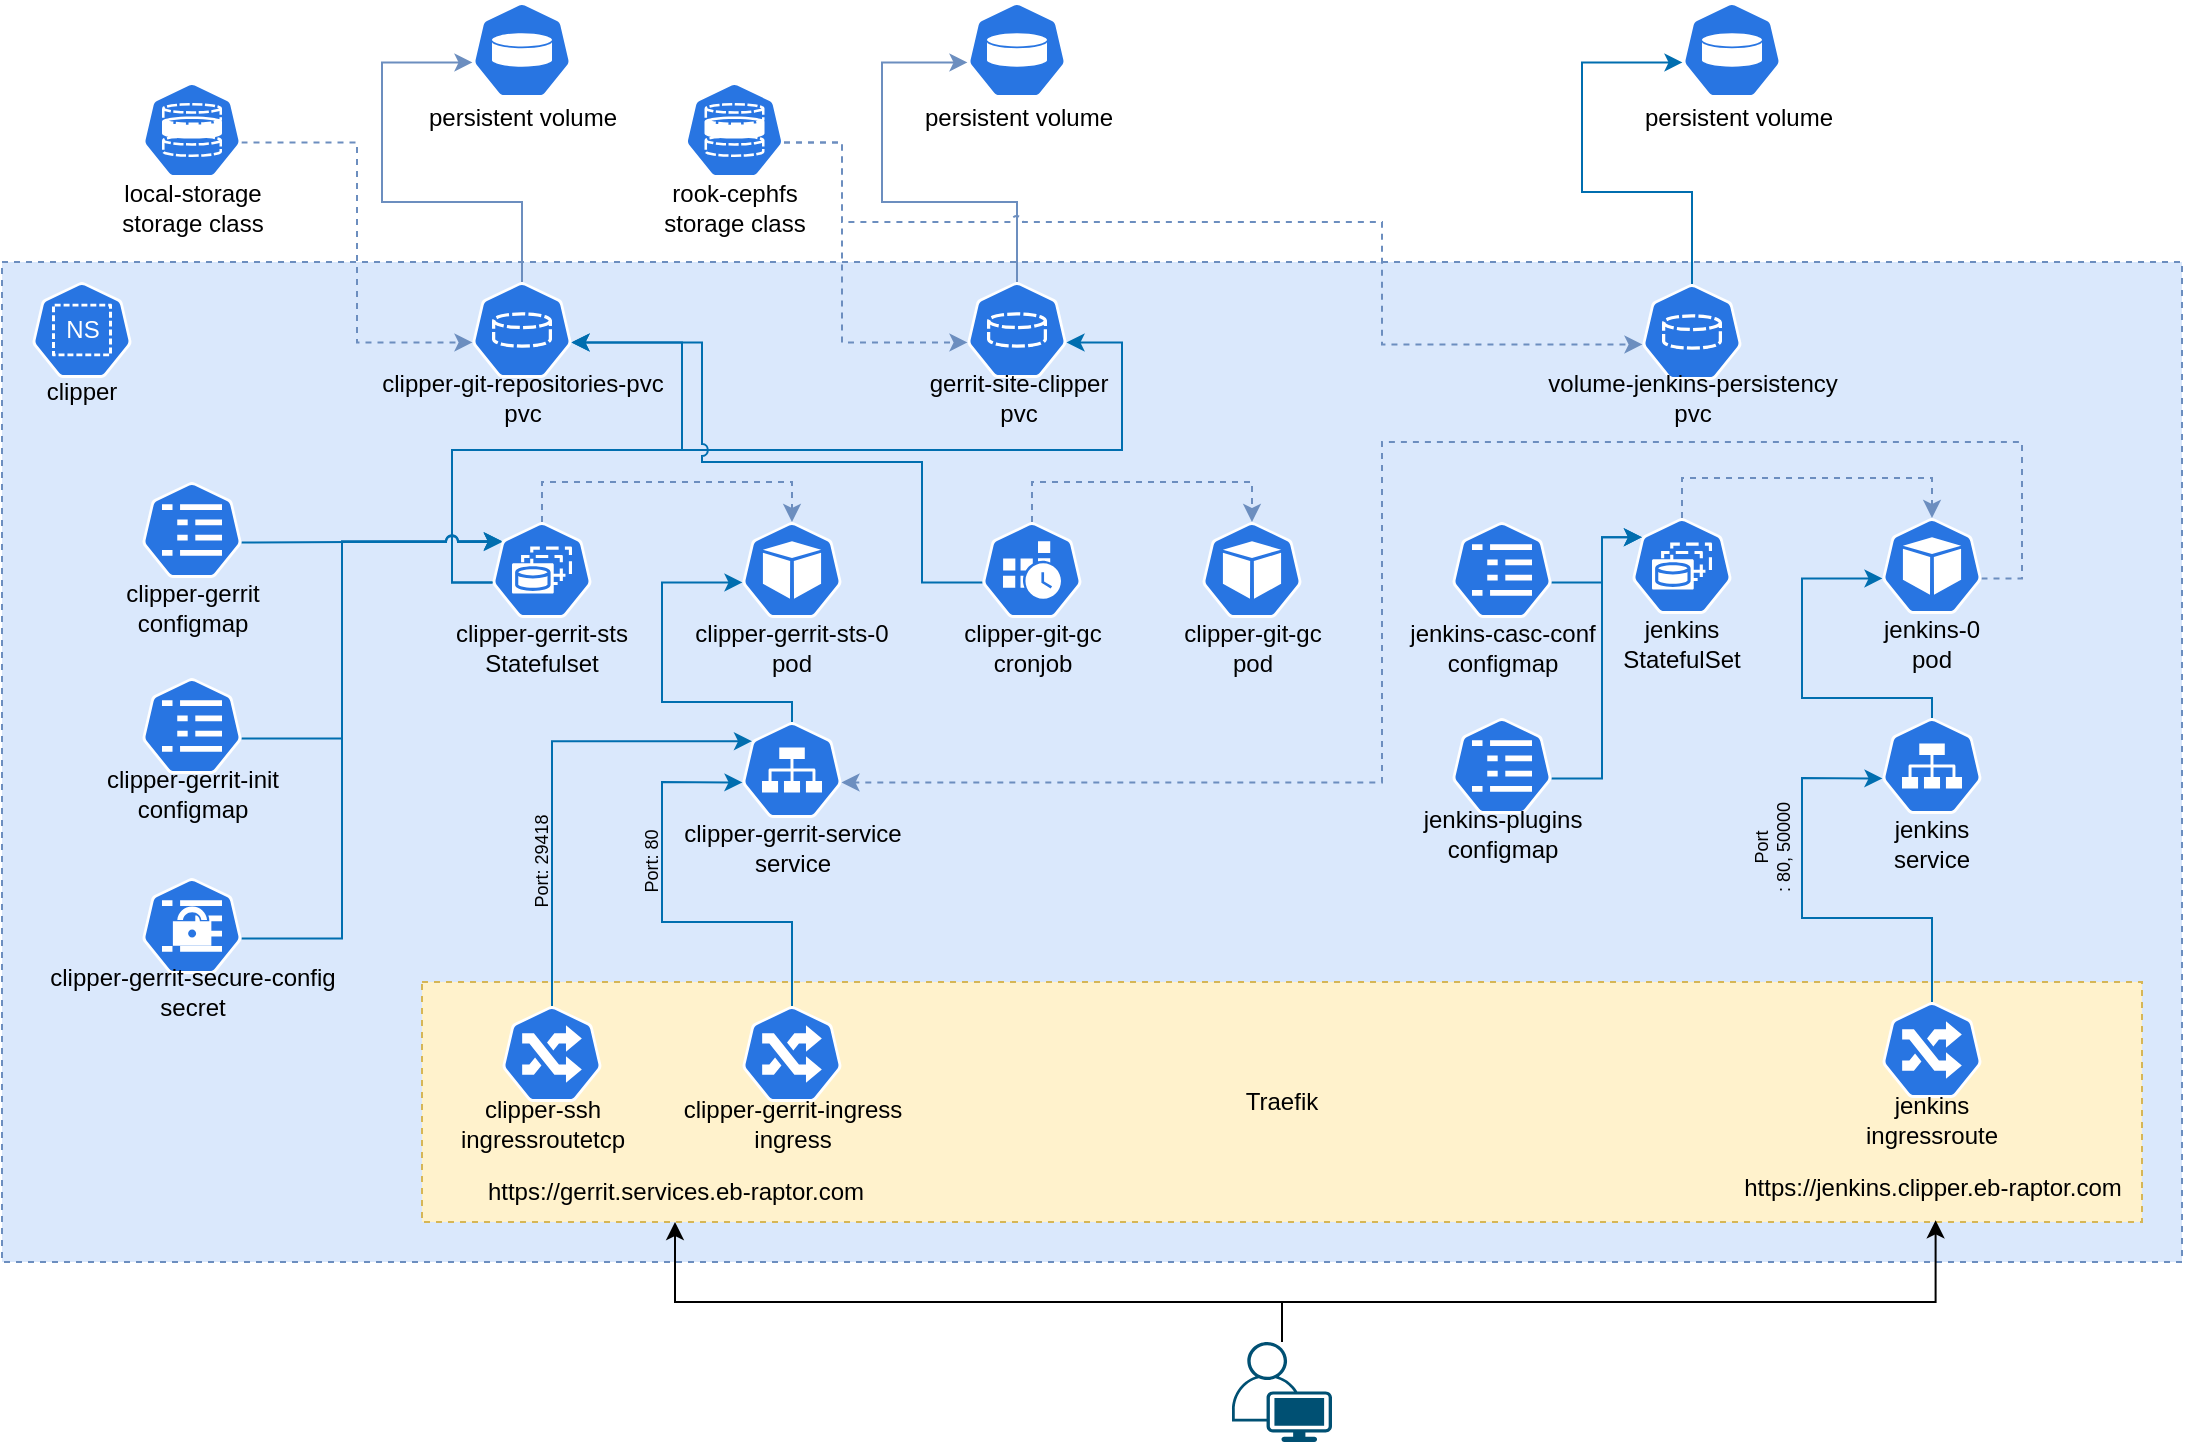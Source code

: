 <mxfile version="17.4.6" type="github">
  <diagram id="Ht1M8jgEwFfnCIfOTk4-" name="Page-1">
    <mxGraphModel dx="1718" dy="935" grid="1" gridSize="10" guides="1" tooltips="1" connect="1" arrows="1" fold="1" page="1" pageScale="1" pageWidth="1169" pageHeight="827" math="0" shadow="0">
      <root>
        <mxCell id="0" />
        <mxCell id="1" parent="0" />
        <mxCell id="Z6v5LxoLlZtQmqDHIeDU-142" value="" style="rounded=0;whiteSpace=wrap;html=1;dashed=1;fontSize=12;fillColor=#dae8fc;strokeColor=#6c8ebf;" vertex="1" parent="1">
          <mxGeometry x="30" y="160" width="1090" height="500" as="geometry" />
        </mxCell>
        <mxCell id="Z6v5LxoLlZtQmqDHIeDU-82" value="Traefik" style="rounded=0;whiteSpace=wrap;html=1;dashed=1;fontSize=12;fillColor=#fff2cc;strokeColor=#d6b656;" vertex="1" parent="1">
          <mxGeometry x="240" y="520" width="860" height="120" as="geometry" />
        </mxCell>
        <mxCell id="Z6v5LxoLlZtQmqDHIeDU-10" value="" style="group" vertex="1" connectable="0" parent="1">
          <mxGeometry x="40" y="170" width="60" height="70" as="geometry" />
        </mxCell>
        <mxCell id="Z6v5LxoLlZtQmqDHIeDU-4" value="&lt;font color=&quot;#ffffff&quot;&gt;NS&lt;/font&gt;" style="sketch=0;html=1;dashed=0;whitespace=wrap;fillColor=#2875E2;strokeColor=#ffffff;points=[[0.005,0.63,0],[0.1,0.2,0],[0.9,0.2,0],[0.5,0,0],[0.995,0.63,0],[0.72,0.99,0],[0.5,1,0],[0.28,0.99,0]];shape=mxgraph.kubernetes.icon;prIcon=ns" vertex="1" parent="Z6v5LxoLlZtQmqDHIeDU-10">
          <mxGeometry x="5" width="50" height="48" as="geometry" />
        </mxCell>
        <mxCell id="Z6v5LxoLlZtQmqDHIeDU-9" value="clipper" style="text;html=1;strokeColor=none;fillColor=none;align=center;verticalAlign=middle;whiteSpace=wrap;rounded=0;" vertex="1" parent="Z6v5LxoLlZtQmqDHIeDU-10">
          <mxGeometry y="40" width="60" height="30" as="geometry" />
        </mxCell>
        <mxCell id="Z6v5LxoLlZtQmqDHIeDU-30" value="" style="group" vertex="1" connectable="0" parent="1">
          <mxGeometry x="270" y="290" width="115" height="69" as="geometry" />
        </mxCell>
        <mxCell id="Z6v5LxoLlZtQmqDHIeDU-27" value="" style="sketch=0;html=1;dashed=0;whitespace=wrap;fillColor=#2875E2;strokeColor=#ffffff;points=[[0.005,0.63,0],[0.1,0.2,0],[0.9,0.2,0],[0.5,0,0],[0.995,0.63,0],[0.72,0.99,0],[0.5,1,0],[0.28,0.99,0]];shape=mxgraph.kubernetes.icon;prIcon=sts;fontColor=#000000;" vertex="1" parent="Z6v5LxoLlZtQmqDHIeDU-30">
          <mxGeometry x="5" width="50" height="48" as="geometry" />
        </mxCell>
        <mxCell id="Z6v5LxoLlZtQmqDHIeDU-28" value="clipper-gerrit-sts&lt;br&gt;Statefulset" style="text;html=1;strokeColor=none;fillColor=none;align=center;verticalAlign=middle;whiteSpace=wrap;rounded=0;fontColor=#000000;" vertex="1" parent="Z6v5LxoLlZtQmqDHIeDU-30">
          <mxGeometry x="-15" y="48" width="90" height="30" as="geometry" />
        </mxCell>
        <mxCell id="Z6v5LxoLlZtQmqDHIeDU-32" style="edgeStyle=orthogonalEdgeStyle;rounded=0;orthogonalLoop=1;jettySize=auto;html=1;exitX=0.5;exitY=0;exitDx=0;exitDy=0;exitPerimeter=0;fontColor=#000000;entryX=0.5;entryY=0;entryDx=0;entryDy=0;entryPerimeter=0;strokeWidth=1;fillColor=#dae8fc;strokeColor=#6c8ebf;dashed=1;" edge="1" parent="1" source="Z6v5LxoLlZtQmqDHIeDU-27" target="Z6v5LxoLlZtQmqDHIeDU-24">
          <mxGeometry relative="1" as="geometry" />
        </mxCell>
        <mxCell id="Z6v5LxoLlZtQmqDHIeDU-44" value="clipper-gerrit-service&lt;br&gt;service" style="text;html=1;strokeColor=none;fillColor=none;align=center;verticalAlign=middle;whiteSpace=wrap;rounded=0;fontColor=#000000;" vertex="1" parent="1">
          <mxGeometry x="362.5" y="438" width="125" height="30" as="geometry" />
        </mxCell>
        <mxCell id="Z6v5LxoLlZtQmqDHIeDU-45" value="" style="sketch=0;html=1;dashed=0;whitespace=wrap;fillColor=#2875E2;strokeColor=#ffffff;points=[[0.005,0.63,0],[0.1,0.2,0],[0.9,0.2,0],[0.5,0,0],[0.995,0.63,0],[0.72,0.99,0],[0.5,1,0],[0.28,0.99,0]];shape=mxgraph.kubernetes.icon;prIcon=ing;fontColor=#000000;" vertex="1" parent="1">
          <mxGeometry x="400" y="532" width="50" height="48" as="geometry" />
        </mxCell>
        <mxCell id="Z6v5LxoLlZtQmqDHIeDU-50" style="edgeStyle=orthogonalEdgeStyle;rounded=0;orthogonalLoop=1;jettySize=auto;html=1;exitX=0.5;exitY=0;exitDx=0;exitDy=0;exitPerimeter=0;entryX=0.005;entryY=0.63;entryDx=0;entryDy=0;entryPerimeter=0;fontColor=#000000;strokeWidth=1;fillColor=#1ba1e2;strokeColor=#006EAF;" edge="1" parent="1" source="Z6v5LxoLlZtQmqDHIeDU-46" target="Z6v5LxoLlZtQmqDHIeDU-24">
          <mxGeometry relative="1" as="geometry">
            <Array as="points">
              <mxPoint x="425" y="380" />
              <mxPoint x="360" y="380" />
              <mxPoint x="360" y="320" />
            </Array>
          </mxGeometry>
        </mxCell>
        <mxCell id="Z6v5LxoLlZtQmqDHIeDU-46" value="" style="sketch=0;html=1;dashed=0;whitespace=wrap;fillColor=#2875E2;strokeColor=#ffffff;points=[[0.005,0.63,0],[0.1,0.2,0],[0.9,0.2,0],[0.5,0,0],[0.995,0.63,0],[0.72,0.99,0],[0.5,1,0],[0.28,0.99,0]];shape=mxgraph.kubernetes.icon;prIcon=svc;fontColor=#000000;" vertex="1" parent="1">
          <mxGeometry x="400" y="390" width="50" height="48" as="geometry" />
        </mxCell>
        <mxCell id="Z6v5LxoLlZtQmqDHIeDU-24" value="" style="sketch=0;html=1;dashed=0;whitespace=wrap;fillColor=#2875E2;strokeColor=#ffffff;points=[[0.005,0.63,0],[0.1,0.2,0],[0.9,0.2,0],[0.5,0,0],[0.995,0.63,0],[0.72,0.99,0],[0.5,1,0],[0.28,0.99,0]];shape=mxgraph.kubernetes.icon;prIcon=pod;fontColor=#000000;" vertex="1" parent="1">
          <mxGeometry x="400" y="290" width="50" height="48" as="geometry" />
        </mxCell>
        <mxCell id="Z6v5LxoLlZtQmqDHIeDU-25" value="clipper-gerrit-sts-0&lt;br&gt;pod" style="text;html=1;strokeColor=none;fillColor=none;align=center;verticalAlign=middle;whiteSpace=wrap;rounded=0;fontColor=#000000;" vertex="1" parent="1">
          <mxGeometry x="371.25" y="338" width="107.5" height="30" as="geometry" />
        </mxCell>
        <mxCell id="Z6v5LxoLlZtQmqDHIeDU-48" value="clipper-gerrit-ingress&lt;br&gt;ingress" style="text;html=1;strokeColor=none;fillColor=none;align=center;verticalAlign=middle;whiteSpace=wrap;rounded=0;fontColor=#000000;" vertex="1" parent="1">
          <mxGeometry x="367.5" y="576" width="115" height="30" as="geometry" />
        </mxCell>
        <mxCell id="Z6v5LxoLlZtQmqDHIeDU-49" value="" style="endArrow=classic;html=1;rounded=0;fontColor=#000000;strokeWidth=1;exitX=0.5;exitY=0;exitDx=0;exitDy=0;exitPerimeter=0;entryX=0.005;entryY=0.63;entryDx=0;entryDy=0;entryPerimeter=0;fillColor=#1ba1e2;strokeColor=#006EAF;" edge="1" parent="1" source="Z6v5LxoLlZtQmqDHIeDU-45" target="Z6v5LxoLlZtQmqDHIeDU-46">
          <mxGeometry width="50" height="50" relative="1" as="geometry">
            <mxPoint x="490" y="570" as="sourcePoint" />
            <mxPoint x="540" y="520" as="targetPoint" />
            <Array as="points">
              <mxPoint x="425" y="490" />
              <mxPoint x="360" y="490" />
              <mxPoint x="360" y="420" />
            </Array>
          </mxGeometry>
        </mxCell>
        <mxCell id="Z6v5LxoLlZtQmqDHIeDU-51" value="" style="group" vertex="1" connectable="0" parent="1">
          <mxGeometry x="840" y="288" width="115" height="69" as="geometry" />
        </mxCell>
        <mxCell id="Z6v5LxoLlZtQmqDHIeDU-52" value="" style="sketch=0;html=1;dashed=0;whitespace=wrap;fillColor=#2875E2;strokeColor=#ffffff;points=[[0.005,0.63,0],[0.1,0.2,0],[0.9,0.2,0],[0.5,0,0],[0.995,0.63,0],[0.72,0.99,0],[0.5,1,0],[0.28,0.99,0]];shape=mxgraph.kubernetes.icon;prIcon=sts;fontColor=#000000;" vertex="1" parent="Z6v5LxoLlZtQmqDHIeDU-51">
          <mxGeometry x="5" width="50" height="48" as="geometry" />
        </mxCell>
        <mxCell id="Z6v5LxoLlZtQmqDHIeDU-53" value="jenkins&lt;br&gt;StatefulSet" style="text;html=1;strokeColor=none;fillColor=none;align=center;verticalAlign=middle;whiteSpace=wrap;rounded=0;fontColor=#000000;" vertex="1" parent="Z6v5LxoLlZtQmqDHIeDU-51">
          <mxGeometry y="48" width="60" height="30" as="geometry" />
        </mxCell>
        <mxCell id="Z6v5LxoLlZtQmqDHIeDU-54" style="edgeStyle=orthogonalEdgeStyle;rounded=0;orthogonalLoop=1;jettySize=auto;html=1;exitX=0.5;exitY=0;exitDx=0;exitDy=0;exitPerimeter=0;fontColor=#000000;entryX=0.5;entryY=0;entryDx=0;entryDy=0;entryPerimeter=0;strokeWidth=1;fillColor=#dae8fc;strokeColor=#6c8ebf;dashed=1;" edge="1" parent="1" source="Z6v5LxoLlZtQmqDHIeDU-52" target="Z6v5LxoLlZtQmqDHIeDU-59">
          <mxGeometry relative="1" as="geometry" />
        </mxCell>
        <mxCell id="Z6v5LxoLlZtQmqDHIeDU-55" value="jenkins&lt;br&gt;service" style="text;html=1;strokeColor=none;fillColor=none;align=center;verticalAlign=middle;whiteSpace=wrap;rounded=0;fontColor=#000000;" vertex="1" parent="1">
          <mxGeometry x="965" y="436" width="60" height="30" as="geometry" />
        </mxCell>
        <mxCell id="Z6v5LxoLlZtQmqDHIeDU-56" value="" style="sketch=0;html=1;dashed=0;whitespace=wrap;fillColor=#2875E2;strokeColor=#ffffff;points=[[0.005,0.63,0],[0.1,0.2,0],[0.9,0.2,0],[0.5,0,0],[0.995,0.63,0],[0.72,0.99,0],[0.5,1,0],[0.28,0.99,0]];shape=mxgraph.kubernetes.icon;prIcon=ing;fontColor=#000000;" vertex="1" parent="1">
          <mxGeometry x="970" y="530" width="50" height="48" as="geometry" />
        </mxCell>
        <mxCell id="Z6v5LxoLlZtQmqDHIeDU-57" style="edgeStyle=orthogonalEdgeStyle;rounded=0;orthogonalLoop=1;jettySize=auto;html=1;exitX=0.5;exitY=0;exitDx=0;exitDy=0;exitPerimeter=0;entryX=0.005;entryY=0.63;entryDx=0;entryDy=0;entryPerimeter=0;fontColor=#000000;strokeWidth=1;fillColor=#1ba1e2;strokeColor=#006EAF;" edge="1" parent="1" source="Z6v5LxoLlZtQmqDHIeDU-58" target="Z6v5LxoLlZtQmqDHIeDU-59">
          <mxGeometry relative="1" as="geometry">
            <Array as="points">
              <mxPoint x="995" y="378" />
              <mxPoint x="930" y="378" />
              <mxPoint x="930" y="318" />
            </Array>
          </mxGeometry>
        </mxCell>
        <mxCell id="Z6v5LxoLlZtQmqDHIeDU-58" value="" style="sketch=0;html=1;dashed=0;whitespace=wrap;fillColor=#2875E2;strokeColor=#ffffff;points=[[0.005,0.63,0],[0.1,0.2,0],[0.9,0.2,0],[0.5,0,0],[0.995,0.63,0],[0.72,0.99,0],[0.5,1,0],[0.28,0.99,0]];shape=mxgraph.kubernetes.icon;prIcon=svc;fontColor=#000000;" vertex="1" parent="1">
          <mxGeometry x="970" y="388" width="50" height="48" as="geometry" />
        </mxCell>
        <mxCell id="Z6v5LxoLlZtQmqDHIeDU-135" style="edgeStyle=orthogonalEdgeStyle;rounded=0;jumpStyle=arc;orthogonalLoop=1;jettySize=auto;html=1;exitX=0.995;exitY=0.63;exitDx=0;exitDy=0;exitPerimeter=0;entryX=0.995;entryY=0.63;entryDx=0;entryDy=0;entryPerimeter=0;dashed=1;fontSize=12;fontColor=#000000;strokeWidth=1;fillColor=#dae8fc;strokeColor=#6c8ebf;" edge="1" parent="1" source="Z6v5LxoLlZtQmqDHIeDU-59" target="Z6v5LxoLlZtQmqDHIeDU-46">
          <mxGeometry relative="1" as="geometry">
            <Array as="points">
              <mxPoint x="1040" y="318" />
              <mxPoint x="1040" y="250" />
              <mxPoint x="720" y="250" />
              <mxPoint x="720" y="420" />
            </Array>
          </mxGeometry>
        </mxCell>
        <mxCell id="Z6v5LxoLlZtQmqDHIeDU-59" value="" style="sketch=0;html=1;dashed=0;whitespace=wrap;fillColor=#2875E2;strokeColor=#ffffff;points=[[0.005,0.63,0],[0.1,0.2,0],[0.9,0.2,0],[0.5,0,0],[0.995,0.63,0],[0.72,0.99,0],[0.5,1,0],[0.28,0.99,0]];shape=mxgraph.kubernetes.icon;prIcon=pod;fontColor=#000000;" vertex="1" parent="1">
          <mxGeometry x="970" y="288" width="50" height="48" as="geometry" />
        </mxCell>
        <mxCell id="Z6v5LxoLlZtQmqDHIeDU-60" value="jenkins-0&lt;br&gt;pod" style="text;html=1;strokeColor=none;fillColor=none;align=center;verticalAlign=middle;whiteSpace=wrap;rounded=0;fontColor=#000000;" vertex="1" parent="1">
          <mxGeometry x="965" y="336" width="60" height="30" as="geometry" />
        </mxCell>
        <mxCell id="Z6v5LxoLlZtQmqDHIeDU-61" value="jenkins&lt;br&gt;ingressroute" style="text;html=1;strokeColor=none;fillColor=none;align=center;verticalAlign=middle;whiteSpace=wrap;rounded=0;fontColor=#000000;" vertex="1" parent="1">
          <mxGeometry x="965" y="574" width="60" height="30" as="geometry" />
        </mxCell>
        <mxCell id="Z6v5LxoLlZtQmqDHIeDU-62" value="" style="endArrow=classic;html=1;rounded=0;fontColor=#000000;strokeWidth=1;exitX=0.5;exitY=0;exitDx=0;exitDy=0;exitPerimeter=0;entryX=0.005;entryY=0.63;entryDx=0;entryDy=0;entryPerimeter=0;fillColor=#1ba1e2;strokeColor=#006EAF;" edge="1" parent="1" source="Z6v5LxoLlZtQmqDHIeDU-56" target="Z6v5LxoLlZtQmqDHIeDU-58">
          <mxGeometry width="50" height="50" relative="1" as="geometry">
            <mxPoint x="1060" y="568" as="sourcePoint" />
            <mxPoint x="1110" y="518" as="targetPoint" />
            <Array as="points">
              <mxPoint x="995" y="488" />
              <mxPoint x="930" y="488" />
              <mxPoint x="930" y="418" />
            </Array>
          </mxGeometry>
        </mxCell>
        <mxCell id="Z6v5LxoLlZtQmqDHIeDU-64" value="Port: 80" style="text;html=1;align=center;verticalAlign=middle;resizable=0;points=[];autosize=1;strokeColor=none;fillColor=none;fontColor=#000000;rotation=270;fontSize=9;" vertex="1" parent="1">
          <mxGeometry x="330" y="450" width="50" height="20" as="geometry" />
        </mxCell>
        <mxCell id="Z6v5LxoLlZtQmqDHIeDU-68" value="Port&lt;br&gt;: 80, 50000" style="text;html=1;align=center;verticalAlign=middle;resizable=0;points=[];autosize=1;strokeColor=none;fillColor=none;fontColor=#000000;rotation=270;fontSize=9;" vertex="1" parent="1">
          <mxGeometry x="885" y="438" width="60" height="30" as="geometry" />
        </mxCell>
        <mxCell id="Z6v5LxoLlZtQmqDHIeDU-80" style="edgeStyle=orthogonalEdgeStyle;rounded=0;orthogonalLoop=1;jettySize=auto;html=1;exitX=0.5;exitY=0;exitDx=0;exitDy=0;exitPerimeter=0;fontSize=12;fontColor=#000000;strokeWidth=1;entryX=0.1;entryY=0.2;entryDx=0;entryDy=0;entryPerimeter=0;fillColor=#1ba1e2;strokeColor=#006EAF;" edge="1" parent="1" source="Z6v5LxoLlZtQmqDHIeDU-77" target="Z6v5LxoLlZtQmqDHIeDU-46">
          <mxGeometry relative="1" as="geometry">
            <mxPoint x="305" y="400" as="targetPoint" />
            <Array as="points">
              <mxPoint x="305" y="400" />
            </Array>
          </mxGeometry>
        </mxCell>
        <mxCell id="Z6v5LxoLlZtQmqDHIeDU-77" value="" style="sketch=0;html=1;dashed=0;whitespace=wrap;fillColor=#2875E2;strokeColor=#ffffff;points=[[0.005,0.63,0],[0.1,0.2,0],[0.9,0.2,0],[0.5,0,0],[0.995,0.63,0],[0.72,0.99,0],[0.5,1,0],[0.28,0.99,0]];shape=mxgraph.kubernetes.icon;prIcon=ing;fontColor=#000000;" vertex="1" parent="1">
          <mxGeometry x="280" y="532" width="50" height="48" as="geometry" />
        </mxCell>
        <mxCell id="Z6v5LxoLlZtQmqDHIeDU-78" value="clipper-ssh&lt;br&gt;ingressroutetcp" style="text;html=1;strokeColor=none;fillColor=none;align=center;verticalAlign=middle;whiteSpace=wrap;rounded=0;fontColor=#000000;" vertex="1" parent="1">
          <mxGeometry x="242.5" y="576" width="115" height="30" as="geometry" />
        </mxCell>
        <mxCell id="Z6v5LxoLlZtQmqDHIeDU-81" value="Port: 29418" style="text;html=1;align=center;verticalAlign=middle;resizable=0;points=[];autosize=1;strokeColor=none;fillColor=none;fontColor=#000000;rotation=270;fontSize=9;" vertex="1" parent="1">
          <mxGeometry x="270" y="450" width="60" height="20" as="geometry" />
        </mxCell>
        <mxCell id="Z6v5LxoLlZtQmqDHIeDU-83" value="https://gerrit.services.eb-raptor.com" style="text;html=1;strokeColor=none;fillColor=none;align=center;verticalAlign=middle;whiteSpace=wrap;rounded=0;dashed=1;fontSize=12;fontColor=#000000;" vertex="1" parent="1">
          <mxGeometry x="236.5" y="610" width="260" height="30" as="geometry" />
        </mxCell>
        <mxCell id="Z6v5LxoLlZtQmqDHIeDU-85" value="https://jenkins.clipper.eb-raptor.com" style="text;html=1;align=center;verticalAlign=middle;resizable=0;points=[];autosize=1;strokeColor=none;fillColor=none;fontSize=12;fontColor=#000000;" vertex="1" parent="1">
          <mxGeometry x="895" y="613" width="200" height="20" as="geometry" />
        </mxCell>
        <mxCell id="Z6v5LxoLlZtQmqDHIeDU-103" style="edgeStyle=orthogonalEdgeStyle;rounded=0;orthogonalLoop=1;jettySize=auto;html=1;exitX=0.5;exitY=0;exitDx=0;exitDy=0;exitPerimeter=0;entryX=0.005;entryY=0.63;entryDx=0;entryDy=0;entryPerimeter=0;fontSize=12;fontColor=#000000;strokeWidth=1;fillColor=#dae8fc;strokeColor=#6c8ebf;" edge="1" parent="1" source="Z6v5LxoLlZtQmqDHIeDU-87" target="Z6v5LxoLlZtQmqDHIeDU-98">
          <mxGeometry relative="1" as="geometry">
            <Array as="points">
              <mxPoint x="290" y="130" />
              <mxPoint x="220" y="130" />
              <mxPoint x="220" y="60" />
            </Array>
          </mxGeometry>
        </mxCell>
        <mxCell id="Z6v5LxoLlZtQmqDHIeDU-87" value="" style="sketch=0;html=1;dashed=0;whitespace=wrap;fillColor=#2875E2;strokeColor=#ffffff;points=[[0.005,0.63,0],[0.1,0.2,0],[0.9,0.2,0],[0.5,0,0],[0.995,0.63,0],[0.72,0.99,0],[0.5,1,0],[0.28,0.99,0]];shape=mxgraph.kubernetes.icon;prIcon=pvc;fontSize=12;fontColor=#000000;" vertex="1" parent="1">
          <mxGeometry x="265" y="170" width="50" height="48" as="geometry" />
        </mxCell>
        <mxCell id="Z6v5LxoLlZtQmqDHIeDU-89" value="clipper-git-repositories-pvc&lt;br&gt;pvc" style="text;html=1;align=center;verticalAlign=middle;resizable=0;points=[];autosize=1;strokeColor=none;fillColor=none;fontSize=12;fontColor=#000000;" vertex="1" parent="1">
          <mxGeometry x="210" y="213" width="160" height="30" as="geometry" />
        </mxCell>
        <mxCell id="Z6v5LxoLlZtQmqDHIeDU-104" style="edgeStyle=orthogonalEdgeStyle;rounded=0;orthogonalLoop=1;jettySize=auto;html=1;exitX=0.5;exitY=0;exitDx=0;exitDy=0;exitPerimeter=0;entryX=0.005;entryY=0.63;entryDx=0;entryDy=0;entryPerimeter=0;fontSize=12;fontColor=#000000;strokeWidth=1;fillColor=#dae8fc;strokeColor=#6c8ebf;" edge="1" parent="1" source="Z6v5LxoLlZtQmqDHIeDU-90" target="Z6v5LxoLlZtQmqDHIeDU-101">
          <mxGeometry relative="1" as="geometry">
            <Array as="points">
              <mxPoint x="538" y="130" />
              <mxPoint x="470" y="130" />
              <mxPoint x="470" y="60" />
            </Array>
          </mxGeometry>
        </mxCell>
        <mxCell id="Z6v5LxoLlZtQmqDHIeDU-90" value="" style="sketch=0;html=1;dashed=0;whitespace=wrap;fillColor=#2875E2;strokeColor=#ffffff;points=[[0.005,0.63,0],[0.1,0.2,0],[0.9,0.2,0],[0.5,0,0],[0.995,0.63,0],[0.72,0.99,0],[0.5,1,0],[0.28,0.99,0]];shape=mxgraph.kubernetes.icon;prIcon=pvc;fontSize=12;fontColor=#000000;" vertex="1" parent="1">
          <mxGeometry x="512.5" y="170" width="50" height="48" as="geometry" />
        </mxCell>
        <mxCell id="Z6v5LxoLlZtQmqDHIeDU-91" value="gerrit-site-clipper&lt;br&gt;pvc" style="text;html=1;align=center;verticalAlign=middle;resizable=0;points=[];autosize=1;strokeColor=none;fillColor=none;fontSize=12;fontColor=#000000;" vertex="1" parent="1">
          <mxGeometry x="487.5" y="213" width="100" height="30" as="geometry" />
        </mxCell>
        <mxCell id="Z6v5LxoLlZtQmqDHIeDU-94" style="edgeStyle=orthogonalEdgeStyle;rounded=0;orthogonalLoop=1;jettySize=auto;html=1;exitX=0.995;exitY=0.63;exitDx=0;exitDy=0;exitPerimeter=0;entryX=0.005;entryY=0.63;entryDx=0;entryDy=0;entryPerimeter=0;fontSize=12;fontColor=#000000;strokeWidth=1;fillColor=#dae8fc;strokeColor=#6c8ebf;dashed=1;" edge="1" parent="1" source="Z6v5LxoLlZtQmqDHIeDU-92" target="Z6v5LxoLlZtQmqDHIeDU-87">
          <mxGeometry relative="1" as="geometry" />
        </mxCell>
        <mxCell id="Z6v5LxoLlZtQmqDHIeDU-92" value="" style="sketch=0;html=1;dashed=0;whitespace=wrap;fillColor=#2875E2;strokeColor=#ffffff;points=[[0.005,0.63,0],[0.1,0.2,0],[0.9,0.2,0],[0.5,0,0],[0.995,0.63,0],[0.72,0.99,0],[0.5,1,0],[0.28,0.99,0]];shape=mxgraph.kubernetes.icon;prIcon=sc;fontSize=12;fontColor=#000000;" vertex="1" parent="1">
          <mxGeometry x="100" y="70" width="50" height="48" as="geometry" />
        </mxCell>
        <mxCell id="Z6v5LxoLlZtQmqDHIeDU-93" value="local-storage&lt;br&gt;storage class" style="text;html=1;align=center;verticalAlign=middle;resizable=0;points=[];autosize=1;strokeColor=none;fillColor=none;fontSize=12;fontColor=#000000;" vertex="1" parent="1">
          <mxGeometry x="80" y="118" width="90" height="30" as="geometry" />
        </mxCell>
        <mxCell id="Z6v5LxoLlZtQmqDHIeDU-97" style="edgeStyle=orthogonalEdgeStyle;rounded=0;orthogonalLoop=1;jettySize=auto;html=1;exitX=0.995;exitY=0.63;exitDx=0;exitDy=0;exitPerimeter=0;entryX=0.005;entryY=0.63;entryDx=0;entryDy=0;entryPerimeter=0;dashed=1;fontSize=12;fontColor=#000000;strokeWidth=1;fillColor=#dae8fc;strokeColor=#6c8ebf;" edge="1" parent="1" source="Z6v5LxoLlZtQmqDHIeDU-95" target="Z6v5LxoLlZtQmqDHIeDU-90">
          <mxGeometry relative="1" as="geometry">
            <Array as="points">
              <mxPoint x="450" y="100" />
              <mxPoint x="450" y="200" />
            </Array>
          </mxGeometry>
        </mxCell>
        <mxCell id="Z6v5LxoLlZtQmqDHIeDU-133" style="edgeStyle=orthogonalEdgeStyle;rounded=0;jumpStyle=arc;orthogonalLoop=1;jettySize=auto;html=1;exitX=0.995;exitY=0.63;exitDx=0;exitDy=0;exitPerimeter=0;entryX=0.005;entryY=0.63;entryDx=0;entryDy=0;entryPerimeter=0;fontSize=12;fontColor=#000000;strokeWidth=1;dashed=1;fillColor=#dae8fc;strokeColor=#6c8ebf;" edge="1" parent="1" source="Z6v5LxoLlZtQmqDHIeDU-95" target="Z6v5LxoLlZtQmqDHIeDU-127">
          <mxGeometry relative="1" as="geometry">
            <Array as="points">
              <mxPoint x="450" y="100" />
              <mxPoint x="450" y="140" />
              <mxPoint x="720" y="140" />
              <mxPoint x="720" y="201" />
            </Array>
          </mxGeometry>
        </mxCell>
        <mxCell id="Z6v5LxoLlZtQmqDHIeDU-95" value="" style="sketch=0;html=1;dashed=0;whitespace=wrap;fillColor=#2875E2;strokeColor=#ffffff;points=[[0.005,0.63,0],[0.1,0.2,0],[0.9,0.2,0],[0.5,0,0],[0.995,0.63,0],[0.72,0.99,0],[0.5,1,0],[0.28,0.99,0]];shape=mxgraph.kubernetes.icon;prIcon=sc;fontSize=12;fontColor=#000000;" vertex="1" parent="1">
          <mxGeometry x="371.25" y="70" width="50" height="48" as="geometry" />
        </mxCell>
        <mxCell id="Z6v5LxoLlZtQmqDHIeDU-96" value="rook-cephfs&lt;br&gt;storage class" style="text;html=1;align=center;verticalAlign=middle;resizable=0;points=[];autosize=1;strokeColor=none;fillColor=none;fontSize=12;fontColor=#000000;" vertex="1" parent="1">
          <mxGeometry x="351.25" y="118" width="90" height="30" as="geometry" />
        </mxCell>
        <mxCell id="Z6v5LxoLlZtQmqDHIeDU-98" value="" style="sketch=0;html=1;dashed=0;whitespace=wrap;fillColor=#2875E2;strokeColor=#ffffff;points=[[0.005,0.63,0],[0.1,0.2,0],[0.9,0.2,0],[0.5,0,0],[0.995,0.63,0],[0.72,0.99,0],[0.5,1,0],[0.28,0.99,0]];shape=mxgraph.kubernetes.icon;prIcon=pv;fontSize=12;fontColor=#000000;" vertex="1" parent="1">
          <mxGeometry x="265" y="30" width="50" height="48" as="geometry" />
        </mxCell>
        <mxCell id="Z6v5LxoLlZtQmqDHIeDU-100" value="persistent volume" style="text;html=1;align=center;verticalAlign=middle;resizable=0;points=[];autosize=1;strokeColor=none;fillColor=none;fontSize=12;fontColor=#000000;" vertex="1" parent="1">
          <mxGeometry x="235" y="78" width="110" height="20" as="geometry" />
        </mxCell>
        <mxCell id="Z6v5LxoLlZtQmqDHIeDU-101" value="" style="sketch=0;html=1;dashed=0;whitespace=wrap;fillColor=#2875E2;strokeColor=#ffffff;points=[[0.005,0.63,0],[0.1,0.2,0],[0.9,0.2,0],[0.5,0,0],[0.995,0.63,0],[0.72,0.99,0],[0.5,1,0],[0.28,0.99,0]];shape=mxgraph.kubernetes.icon;prIcon=pv;fontSize=12;fontColor=#000000;" vertex="1" parent="1">
          <mxGeometry x="512.5" y="30" width="50" height="48" as="geometry" />
        </mxCell>
        <mxCell id="Z6v5LxoLlZtQmqDHIeDU-102" value="persistent volume" style="text;html=1;align=center;verticalAlign=middle;resizable=0;points=[];autosize=1;strokeColor=none;fillColor=none;fontSize=12;fontColor=#000000;" vertex="1" parent="1">
          <mxGeometry x="482.5" y="78" width="110" height="20" as="geometry" />
        </mxCell>
        <mxCell id="Z6v5LxoLlZtQmqDHIeDU-105" style="edgeStyle=orthogonalEdgeStyle;rounded=0;orthogonalLoop=1;jettySize=auto;html=1;exitX=0.005;exitY=0.63;exitDx=0;exitDy=0;exitPerimeter=0;entryX=0.995;entryY=0.63;entryDx=0;entryDy=0;entryPerimeter=0;fontSize=12;fontColor=#000000;strokeWidth=1;jumpStyle=arc;fillColor=#1ba1e2;strokeColor=#006EAF;" edge="1" parent="1" source="Z6v5LxoLlZtQmqDHIeDU-27" target="Z6v5LxoLlZtQmqDHIeDU-87">
          <mxGeometry relative="1" as="geometry">
            <Array as="points">
              <mxPoint x="255" y="320" />
              <mxPoint x="255" y="254" />
              <mxPoint x="370" y="254" />
              <mxPoint x="370" y="200" />
            </Array>
          </mxGeometry>
        </mxCell>
        <mxCell id="Z6v5LxoLlZtQmqDHIeDU-109" style="edgeStyle=orthogonalEdgeStyle;rounded=0;jumpStyle=arc;orthogonalLoop=1;jettySize=auto;html=1;exitX=0.005;exitY=0.63;exitDx=0;exitDy=0;exitPerimeter=0;fontSize=12;fontColor=#000000;strokeWidth=1;entryX=0.995;entryY=0.63;entryDx=0;entryDy=0;entryPerimeter=0;fillColor=#1ba1e2;strokeColor=#006EAF;" edge="1" parent="1" source="Z6v5LxoLlZtQmqDHIeDU-27" target="Z6v5LxoLlZtQmqDHIeDU-90">
          <mxGeometry relative="1" as="geometry">
            <mxPoint x="610" y="220" as="targetPoint" />
            <Array as="points">
              <mxPoint x="255" y="320" />
              <mxPoint x="255" y="254" />
              <mxPoint x="590" y="254" />
              <mxPoint x="590" y="200" />
            </Array>
          </mxGeometry>
        </mxCell>
        <mxCell id="Z6v5LxoLlZtQmqDHIeDU-114" style="edgeStyle=orthogonalEdgeStyle;rounded=0;jumpStyle=arc;orthogonalLoop=1;jettySize=auto;html=1;exitX=0.995;exitY=0.63;exitDx=0;exitDy=0;exitPerimeter=0;entryX=0.1;entryY=0.2;entryDx=0;entryDy=0;entryPerimeter=0;fontSize=12;fontColor=#000000;strokeWidth=1;fillColor=#1ba1e2;strokeColor=#006EAF;" edge="1" parent="1" source="Z6v5LxoLlZtQmqDHIeDU-110" target="Z6v5LxoLlZtQmqDHIeDU-27">
          <mxGeometry relative="1" as="geometry">
            <Array as="points">
              <mxPoint x="150" y="300" />
            </Array>
          </mxGeometry>
        </mxCell>
        <mxCell id="Z6v5LxoLlZtQmqDHIeDU-110" value="" style="sketch=0;html=1;dashed=0;whitespace=wrap;fillColor=#2875E2;strokeColor=#ffffff;points=[[0.005,0.63,0],[0.1,0.2,0],[0.9,0.2,0],[0.5,0,0],[0.995,0.63,0],[0.72,0.99,0],[0.5,1,0],[0.28,0.99,0]];shape=mxgraph.kubernetes.icon;prIcon=cm;fontSize=12;fontColor=#000000;" vertex="1" parent="1">
          <mxGeometry x="100" y="270" width="50" height="48" as="geometry" />
        </mxCell>
        <mxCell id="Z6v5LxoLlZtQmqDHIeDU-111" value="clipper-gerrit&lt;br&gt;configmap" style="text;html=1;align=center;verticalAlign=middle;resizable=0;points=[];autosize=1;strokeColor=none;fillColor=none;fontSize=12;fontColor=#000000;" vertex="1" parent="1">
          <mxGeometry x="85" y="318" width="80" height="30" as="geometry" />
        </mxCell>
        <mxCell id="Z6v5LxoLlZtQmqDHIeDU-115" style="edgeStyle=orthogonalEdgeStyle;rounded=0;jumpStyle=arc;orthogonalLoop=1;jettySize=auto;html=1;exitX=0.995;exitY=0.63;exitDx=0;exitDy=0;exitPerimeter=0;fontSize=12;fontColor=#000000;strokeWidth=1;fillColor=#1ba1e2;strokeColor=#006EAF;" edge="1" parent="1" source="Z6v5LxoLlZtQmqDHIeDU-112">
          <mxGeometry relative="1" as="geometry">
            <mxPoint x="280" y="300" as="targetPoint" />
            <Array as="points">
              <mxPoint x="200" y="398" />
              <mxPoint x="200" y="300" />
            </Array>
          </mxGeometry>
        </mxCell>
        <mxCell id="Z6v5LxoLlZtQmqDHIeDU-112" value="" style="sketch=0;html=1;dashed=0;whitespace=wrap;fillColor=#2875E2;strokeColor=#ffffff;points=[[0.005,0.63,0],[0.1,0.2,0],[0.9,0.2,0],[0.5,0,0],[0.995,0.63,0],[0.72,0.99,0],[0.5,1,0],[0.28,0.99,0]];shape=mxgraph.kubernetes.icon;prIcon=cm;fontSize=12;fontColor=#000000;" vertex="1" parent="1">
          <mxGeometry x="100" y="368" width="50" height="48" as="geometry" />
        </mxCell>
        <mxCell id="Z6v5LxoLlZtQmqDHIeDU-113" value="clipper-gerrit-init&lt;br&gt;configmap" style="text;html=1;align=center;verticalAlign=middle;resizable=0;points=[];autosize=1;strokeColor=none;fillColor=none;fontSize=12;fontColor=#000000;" vertex="1" parent="1">
          <mxGeometry x="75" y="411" width="100" height="30" as="geometry" />
        </mxCell>
        <mxCell id="Z6v5LxoLlZtQmqDHIeDU-118" style="edgeStyle=orthogonalEdgeStyle;rounded=0;jumpStyle=arc;orthogonalLoop=1;jettySize=auto;html=1;exitX=0.995;exitY=0.63;exitDx=0;exitDy=0;exitPerimeter=0;entryX=0.1;entryY=0.2;entryDx=0;entryDy=0;entryPerimeter=0;fontSize=12;fontColor=#000000;strokeWidth=1;fillColor=#1ba1e2;strokeColor=#006EAF;" edge="1" parent="1" source="Z6v5LxoLlZtQmqDHIeDU-116" target="Z6v5LxoLlZtQmqDHIeDU-27">
          <mxGeometry relative="1" as="geometry">
            <Array as="points">
              <mxPoint x="200" y="498" />
              <mxPoint x="200" y="300" />
            </Array>
          </mxGeometry>
        </mxCell>
        <mxCell id="Z6v5LxoLlZtQmqDHIeDU-116" value="" style="sketch=0;html=1;dashed=0;whitespace=wrap;fillColor=#2875E2;strokeColor=#ffffff;points=[[0.005,0.63,0],[0.1,0.2,0],[0.9,0.2,0],[0.5,0,0],[0.995,0.63,0],[0.72,0.99,0],[0.5,1,0],[0.28,0.99,0]];shape=mxgraph.kubernetes.icon;prIcon=secret;fontSize=12;fontColor=#000000;" vertex="1" parent="1">
          <mxGeometry x="100" y="468" width="50" height="48" as="geometry" />
        </mxCell>
        <mxCell id="Z6v5LxoLlZtQmqDHIeDU-117" value="clipper-gerrit-secure-config&lt;br&gt;secret" style="text;html=1;align=center;verticalAlign=middle;resizable=0;points=[];autosize=1;strokeColor=none;fillColor=none;fontSize=12;fontColor=#000000;" vertex="1" parent="1">
          <mxGeometry x="45" y="510" width="160" height="30" as="geometry" />
        </mxCell>
        <mxCell id="Z6v5LxoLlZtQmqDHIeDU-121" style="edgeStyle=orthogonalEdgeStyle;rounded=0;jumpStyle=arc;orthogonalLoop=1;jettySize=auto;html=1;exitX=0.5;exitY=0;exitDx=0;exitDy=0;exitPerimeter=0;entryX=0.5;entryY=0;entryDx=0;entryDy=0;entryPerimeter=0;fontSize=12;fontColor=#000000;strokeWidth=1;dashed=1;fillColor=#dae8fc;strokeColor=#6c8ebf;" edge="1" parent="1" source="Z6v5LxoLlZtQmqDHIeDU-119" target="Z6v5LxoLlZtQmqDHIeDU-120">
          <mxGeometry relative="1" as="geometry" />
        </mxCell>
        <mxCell id="Z6v5LxoLlZtQmqDHIeDU-126" style="edgeStyle=orthogonalEdgeStyle;rounded=0;jumpStyle=arc;orthogonalLoop=1;jettySize=auto;html=1;exitX=0.005;exitY=0.63;exitDx=0;exitDy=0;exitPerimeter=0;entryX=0.995;entryY=0.63;entryDx=0;entryDy=0;entryPerimeter=0;fontSize=12;fontColor=#000000;strokeWidth=1;fillColor=#1ba1e2;strokeColor=#006EAF;" edge="1" parent="1" source="Z6v5LxoLlZtQmqDHIeDU-119" target="Z6v5LxoLlZtQmqDHIeDU-87">
          <mxGeometry relative="1" as="geometry">
            <Array as="points">
              <mxPoint x="490" y="320" />
              <mxPoint x="490" y="260" />
              <mxPoint x="380" y="260" />
              <mxPoint x="380" y="200" />
            </Array>
          </mxGeometry>
        </mxCell>
        <mxCell id="Z6v5LxoLlZtQmqDHIeDU-119" value="" style="sketch=0;html=1;dashed=0;whitespace=wrap;fillColor=#2875E2;strokeColor=#ffffff;points=[[0.005,0.63,0],[0.1,0.2,0],[0.9,0.2,0],[0.5,0,0],[0.995,0.63,0],[0.72,0.99,0],[0.5,1,0],[0.28,0.99,0]];shape=mxgraph.kubernetes.icon;prIcon=cronjob;fontSize=12;fontColor=#000000;" vertex="1" parent="1">
          <mxGeometry x="520" y="290" width="50" height="48" as="geometry" />
        </mxCell>
        <mxCell id="Z6v5LxoLlZtQmqDHIeDU-120" value="" style="sketch=0;html=1;dashed=0;whitespace=wrap;fillColor=#2875E2;strokeColor=#ffffff;points=[[0.005,0.63,0],[0.1,0.2,0],[0.9,0.2,0],[0.5,0,0],[0.995,0.63,0],[0.72,0.99,0],[0.5,1,0],[0.28,0.99,0]];shape=mxgraph.kubernetes.icon;prIcon=pod;fontSize=12;fontColor=#000000;" vertex="1" parent="1">
          <mxGeometry x="630" y="290" width="50" height="48" as="geometry" />
        </mxCell>
        <mxCell id="Z6v5LxoLlZtQmqDHIeDU-123" value="clipper-git-gc&lt;br&gt;cronjob" style="text;html=1;align=center;verticalAlign=middle;resizable=0;points=[];autosize=1;strokeColor=none;fillColor=none;fontSize=12;fontColor=#000000;" vertex="1" parent="1">
          <mxGeometry x="505" y="338" width="80" height="30" as="geometry" />
        </mxCell>
        <mxCell id="Z6v5LxoLlZtQmqDHIeDU-124" value="clipper-git-gc&lt;br&gt;pod" style="text;html=1;align=center;verticalAlign=middle;resizable=0;points=[];autosize=1;strokeColor=none;fillColor=none;fontSize=12;fontColor=#000000;" vertex="1" parent="1">
          <mxGeometry x="615" y="338" width="80" height="30" as="geometry" />
        </mxCell>
        <mxCell id="Z6v5LxoLlZtQmqDHIeDU-130" style="edgeStyle=orthogonalEdgeStyle;rounded=0;jumpStyle=arc;orthogonalLoop=1;jettySize=auto;html=1;exitX=0.5;exitY=0;exitDx=0;exitDy=0;exitPerimeter=0;entryX=0.005;entryY=0.63;entryDx=0;entryDy=0;entryPerimeter=0;fontSize=12;fontColor=#000000;strokeWidth=1;fillColor=#1ba1e2;strokeColor=#006EAF;" edge="1" parent="1" source="Z6v5LxoLlZtQmqDHIeDU-127" target="Z6v5LxoLlZtQmqDHIeDU-129">
          <mxGeometry relative="1" as="geometry">
            <Array as="points">
              <mxPoint x="875" y="125" />
              <mxPoint x="820" y="125" />
              <mxPoint x="820" y="60" />
            </Array>
          </mxGeometry>
        </mxCell>
        <mxCell id="Z6v5LxoLlZtQmqDHIeDU-127" value="" style="sketch=0;html=1;dashed=0;whitespace=wrap;fillColor=#2875E2;strokeColor=#ffffff;points=[[0.005,0.63,0],[0.1,0.2,0],[0.9,0.2,0],[0.5,0,0],[0.995,0.63,0],[0.72,0.99,0],[0.5,1,0],[0.28,0.99,0]];shape=mxgraph.kubernetes.icon;prIcon=pvc;fontSize=12;fontColor=#000000;" vertex="1" parent="1">
          <mxGeometry x="850" y="171" width="50" height="48" as="geometry" />
        </mxCell>
        <mxCell id="Z6v5LxoLlZtQmqDHIeDU-128" value="volume-jenkins-persistency&lt;br&gt;pvc" style="text;html=1;align=center;verticalAlign=middle;resizable=0;points=[];autosize=1;strokeColor=none;fillColor=none;fontSize=12;fontColor=#000000;" vertex="1" parent="1">
          <mxGeometry x="795" y="213" width="160" height="30" as="geometry" />
        </mxCell>
        <mxCell id="Z6v5LxoLlZtQmqDHIeDU-129" value="" style="sketch=0;html=1;dashed=0;whitespace=wrap;fillColor=#2875E2;strokeColor=#ffffff;points=[[0.005,0.63,0],[0.1,0.2,0],[0.9,0.2,0],[0.5,0,0],[0.995,0.63,0],[0.72,0.99,0],[0.5,1,0],[0.28,0.99,0]];shape=mxgraph.kubernetes.icon;prIcon=pv;fontSize=12;fontColor=#000000;" vertex="1" parent="1">
          <mxGeometry x="870" y="30" width="50" height="48" as="geometry" />
        </mxCell>
        <mxCell id="Z6v5LxoLlZtQmqDHIeDU-134" value="persistent volume" style="text;html=1;align=center;verticalAlign=middle;resizable=0;points=[];autosize=1;strokeColor=none;fillColor=none;fontSize=12;fontColor=#000000;" vertex="1" parent="1">
          <mxGeometry x="842.5" y="78" width="110" height="20" as="geometry" />
        </mxCell>
        <mxCell id="Z6v5LxoLlZtQmqDHIeDU-140" style="edgeStyle=orthogonalEdgeStyle;rounded=0;jumpStyle=arc;orthogonalLoop=1;jettySize=auto;html=1;exitX=0.995;exitY=0.63;exitDx=0;exitDy=0;exitPerimeter=0;entryX=0.1;entryY=0.2;entryDx=0;entryDy=0;entryPerimeter=0;fontSize=12;fontColor=#000000;strokeWidth=1;fillColor=#1ba1e2;strokeColor=#006EAF;" edge="1" parent="1" source="Z6v5LxoLlZtQmqDHIeDU-136" target="Z6v5LxoLlZtQmqDHIeDU-52">
          <mxGeometry relative="1" as="geometry">
            <Array as="points">
              <mxPoint x="830" y="320" />
              <mxPoint x="830" y="298" />
            </Array>
          </mxGeometry>
        </mxCell>
        <mxCell id="Z6v5LxoLlZtQmqDHIeDU-136" value="" style="sketch=0;html=1;dashed=0;whitespace=wrap;fillColor=#2875E2;strokeColor=#ffffff;points=[[0.005,0.63,0],[0.1,0.2,0],[0.9,0.2,0],[0.5,0,0],[0.995,0.63,0],[0.72,0.99,0],[0.5,1,0],[0.28,0.99,0]];shape=mxgraph.kubernetes.icon;prIcon=cm;fontSize=12;fontColor=#000000;" vertex="1" parent="1">
          <mxGeometry x="755" y="290" width="50" height="48" as="geometry" />
        </mxCell>
        <mxCell id="Z6v5LxoLlZtQmqDHIeDU-137" value="jenkins-casc-conf&lt;br&gt;configmap" style="text;html=1;align=center;verticalAlign=middle;resizable=0;points=[];autosize=1;strokeColor=none;fillColor=none;fontSize=12;fontColor=#000000;" vertex="1" parent="1">
          <mxGeometry x="725" y="338" width="110" height="30" as="geometry" />
        </mxCell>
        <mxCell id="Z6v5LxoLlZtQmqDHIeDU-141" style="edgeStyle=orthogonalEdgeStyle;rounded=0;jumpStyle=arc;orthogonalLoop=1;jettySize=auto;html=1;exitX=0.995;exitY=0.63;exitDx=0;exitDy=0;exitPerimeter=0;entryX=0.1;entryY=0.2;entryDx=0;entryDy=0;entryPerimeter=0;fontSize=12;fontColor=#000000;strokeWidth=1;fillColor=#1ba1e2;strokeColor=#006EAF;" edge="1" parent="1" source="Z6v5LxoLlZtQmqDHIeDU-138" target="Z6v5LxoLlZtQmqDHIeDU-52">
          <mxGeometry relative="1" as="geometry">
            <Array as="points">
              <mxPoint x="830" y="418" />
              <mxPoint x="830" y="298" />
            </Array>
          </mxGeometry>
        </mxCell>
        <mxCell id="Z6v5LxoLlZtQmqDHIeDU-138" value="" style="sketch=0;html=1;dashed=0;whitespace=wrap;fillColor=#2875E2;strokeColor=#ffffff;points=[[0.005,0.63,0],[0.1,0.2,0],[0.9,0.2,0],[0.5,0,0],[0.995,0.63,0],[0.72,0.99,0],[0.5,1,0],[0.28,0.99,0]];shape=mxgraph.kubernetes.icon;prIcon=cm;fontSize=12;fontColor=#000000;" vertex="1" parent="1">
          <mxGeometry x="755" y="388" width="50" height="48" as="geometry" />
        </mxCell>
        <mxCell id="Z6v5LxoLlZtQmqDHIeDU-139" value="jenkins-plugins&lt;br&gt;configmap" style="text;html=1;align=center;verticalAlign=middle;resizable=0;points=[];autosize=1;strokeColor=none;fillColor=none;fontSize=12;fontColor=#000000;" vertex="1" parent="1">
          <mxGeometry x="735" y="431" width="90" height="30" as="geometry" />
        </mxCell>
        <mxCell id="Z6v5LxoLlZtQmqDHIeDU-144" style="edgeStyle=orthogonalEdgeStyle;rounded=0;jumpStyle=arc;orthogonalLoop=1;jettySize=auto;html=1;exitX=0.5;exitY=0;exitDx=0;exitDy=0;entryX=0.5;entryY=1;entryDx=0;entryDy=0;fontSize=12;fontColor=#000000;strokeWidth=1;" edge="1" parent="1" target="Z6v5LxoLlZtQmqDHIeDU-83">
          <mxGeometry relative="1" as="geometry">
            <mxPoint x="670" y="700" as="sourcePoint" />
            <Array as="points">
              <mxPoint x="670" y="680" />
              <mxPoint x="367" y="680" />
            </Array>
          </mxGeometry>
        </mxCell>
        <mxCell id="Z6v5LxoLlZtQmqDHIeDU-145" style="edgeStyle=orthogonalEdgeStyle;rounded=0;jumpStyle=arc;orthogonalLoop=1;jettySize=auto;html=1;exitX=0.5;exitY=0;exitDx=0;exitDy=0;entryX=0.88;entryY=0.993;entryDx=0;entryDy=0;entryPerimeter=0;fontSize=12;fontColor=#000000;strokeWidth=1;" edge="1" parent="1" target="Z6v5LxoLlZtQmqDHIeDU-82">
          <mxGeometry relative="1" as="geometry">
            <mxPoint x="670" y="700" as="sourcePoint" />
            <Array as="points">
              <mxPoint x="670" y="680" />
              <mxPoint x="997" y="680" />
            </Array>
          </mxGeometry>
        </mxCell>
        <mxCell id="Z6v5LxoLlZtQmqDHIeDU-146" value="" style="points=[[0.35,0,0],[0.98,0.51,0],[1,0.71,0],[0.67,1,0],[0,0.795,0],[0,0.65,0]];verticalLabelPosition=bottom;sketch=0;html=1;verticalAlign=top;aspect=fixed;align=center;pointerEvents=1;shape=mxgraph.cisco19.user;fillColor=#005073;strokeColor=none;dashed=1;fontSize=12;fontColor=#000000;" vertex="1" parent="1">
          <mxGeometry x="645" y="700" width="50" height="50" as="geometry" />
        </mxCell>
      </root>
    </mxGraphModel>
  </diagram>
</mxfile>
